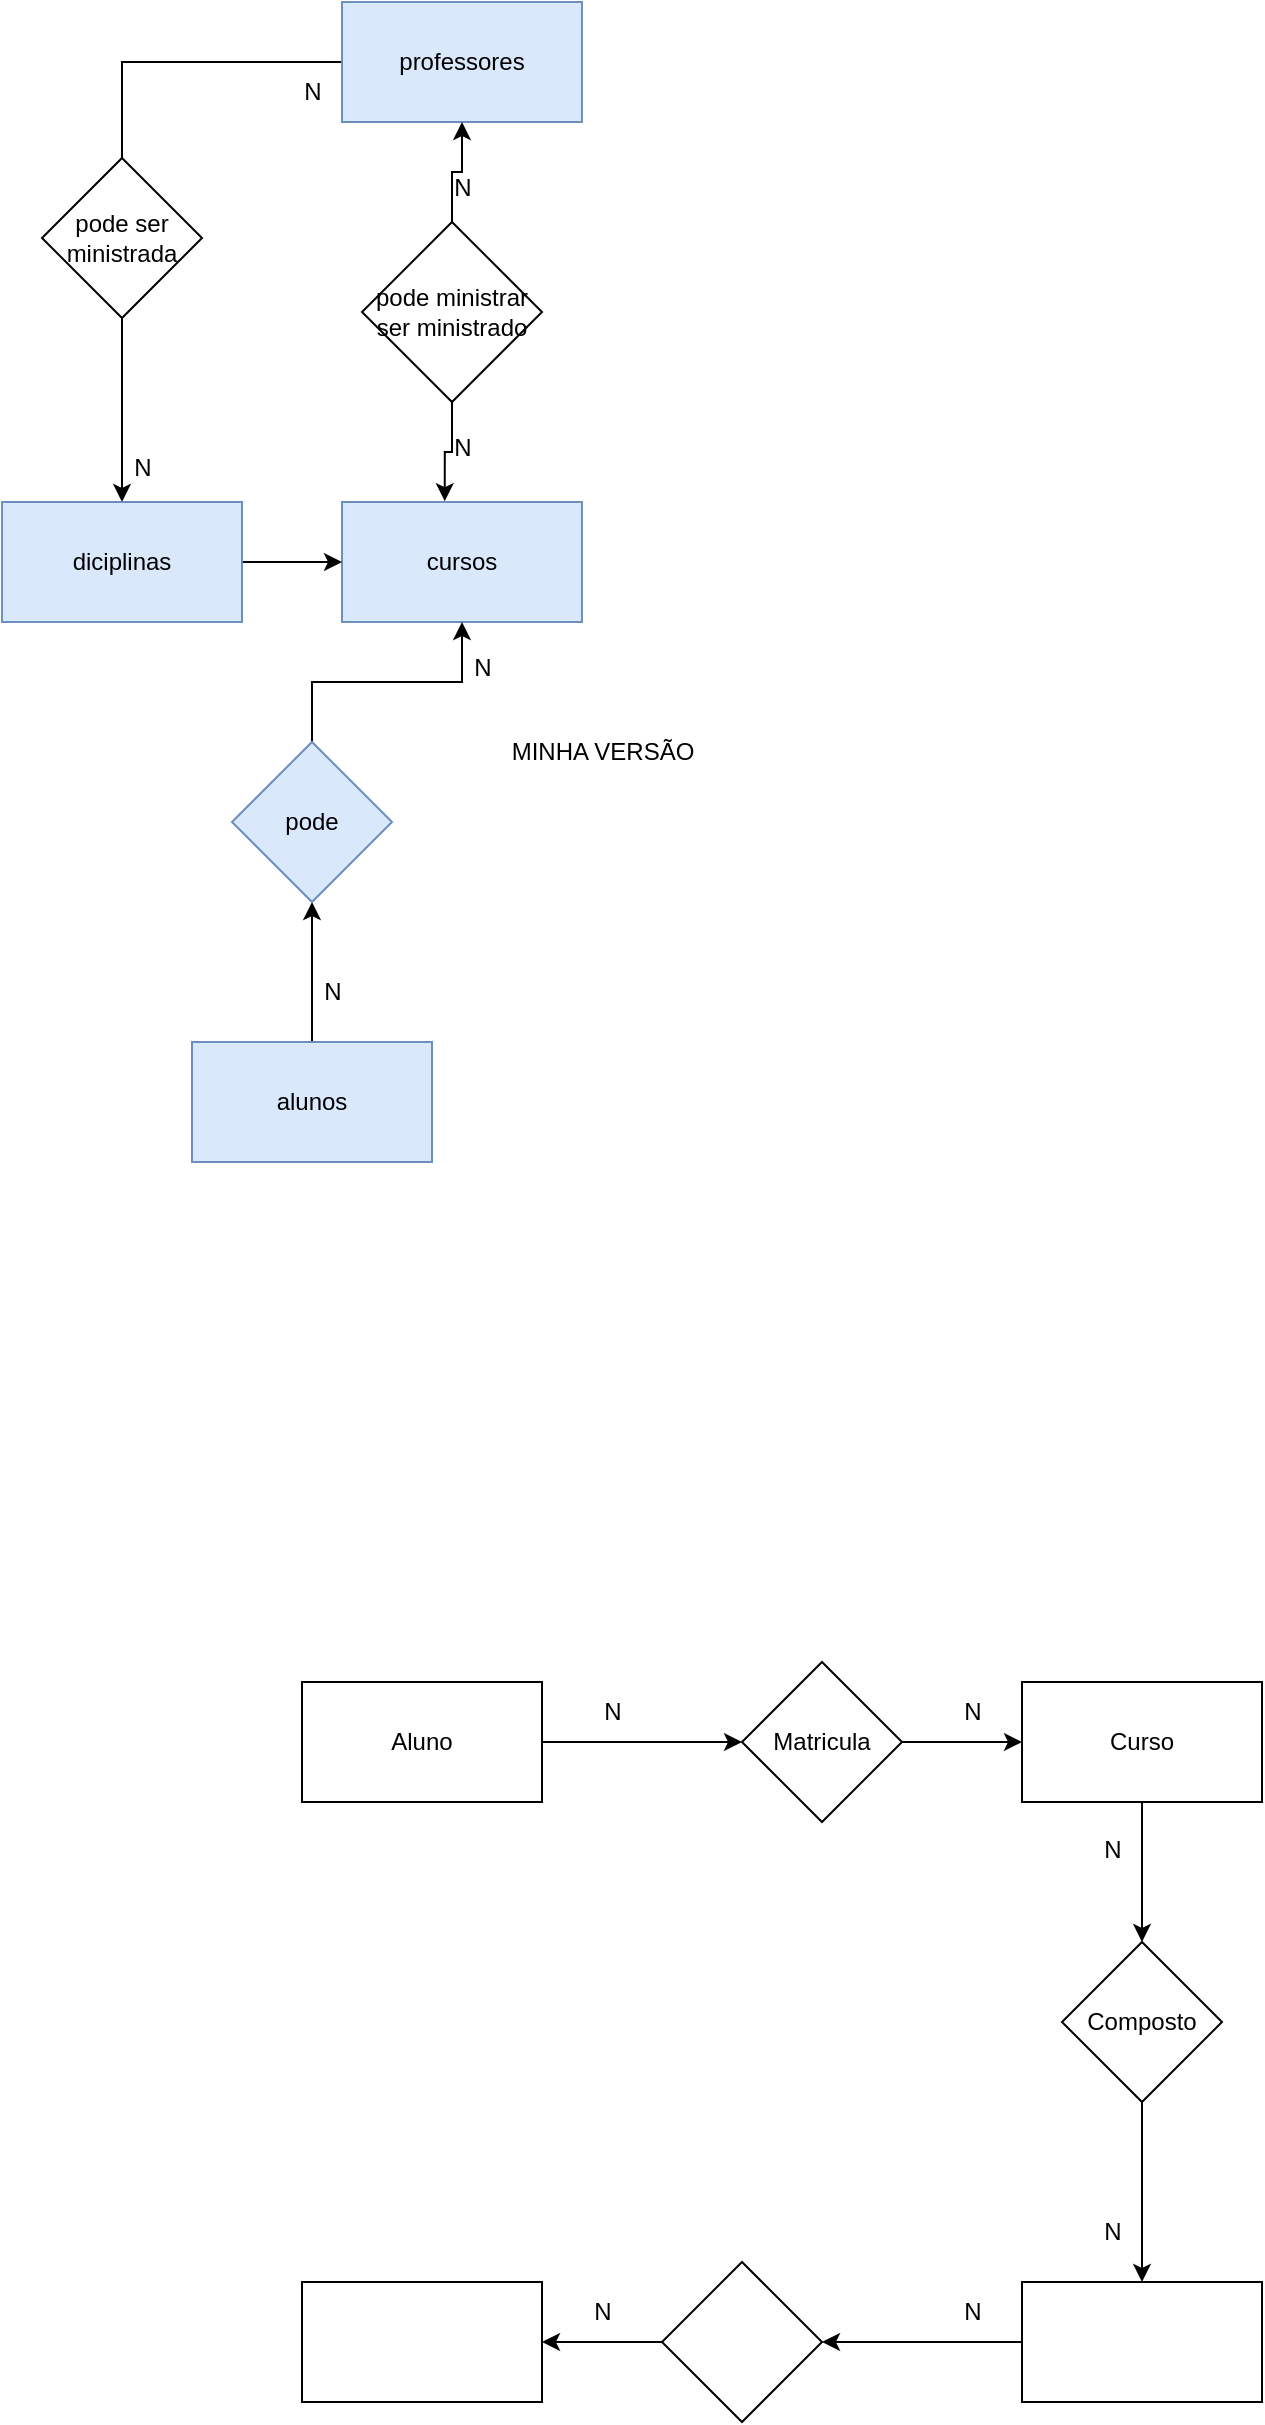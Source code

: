 <mxfile version="23.1.5" type="device">
  <diagram name="Página-1" id="F6LKTlLlodSu8AN0irfS">
    <mxGraphModel dx="1195" dy="650" grid="1" gridSize="10" guides="1" tooltips="1" connect="1" arrows="1" fold="1" page="1" pageScale="1" pageWidth="827" pageHeight="1169" background="none" math="0" shadow="0">
      <root>
        <mxCell id="0" />
        <mxCell id="1" parent="0" />
        <mxCell id="R8-_MVQVwgIJOagR7SR8-22" value="" style="edgeStyle=orthogonalEdgeStyle;rounded=0;orthogonalLoop=1;jettySize=auto;html=1;" edge="1" parent="1" source="R8-_MVQVwgIJOagR7SR8-1" target="R8-_MVQVwgIJOagR7SR8-21">
          <mxGeometry relative="1" as="geometry" />
        </mxCell>
        <mxCell id="R8-_MVQVwgIJOagR7SR8-1" value="alunos" style="rounded=0;whiteSpace=wrap;html=1;fillColor=#dae8fc;strokeColor=#6c8ebf;" vertex="1" parent="1">
          <mxGeometry x="275" y="780" width="120" height="60" as="geometry" />
        </mxCell>
        <mxCell id="R8-_MVQVwgIJOagR7SR8-18" style="edgeStyle=orthogonalEdgeStyle;rounded=0;orthogonalLoop=1;jettySize=auto;html=1;entryX=0.5;entryY=0;entryDx=0;entryDy=0;" edge="1" parent="1" source="R8-_MVQVwgIJOagR7SR8-2" target="R8-_MVQVwgIJOagR7SR8-10">
          <mxGeometry relative="1" as="geometry" />
        </mxCell>
        <mxCell id="R8-_MVQVwgIJOagR7SR8-2" value="professores" style="rounded=0;whiteSpace=wrap;html=1;fillColor=#dae8fc;strokeColor=#6c8ebf;" vertex="1" parent="1">
          <mxGeometry x="350" y="260" width="120" height="60" as="geometry" />
        </mxCell>
        <mxCell id="R8-_MVQVwgIJOagR7SR8-6" value="cursos" style="rounded=0;whiteSpace=wrap;html=1;fillColor=#dae8fc;strokeColor=#6c8ebf;" vertex="1" parent="1">
          <mxGeometry x="350" y="510" width="120" height="60" as="geometry" />
        </mxCell>
        <mxCell id="R8-_MVQVwgIJOagR7SR8-27" value="" style="edgeStyle=orthogonalEdgeStyle;rounded=0;orthogonalLoop=1;jettySize=auto;html=1;" edge="1" parent="1" source="R8-_MVQVwgIJOagR7SR8-10">
          <mxGeometry relative="1" as="geometry">
            <mxPoint x="350" y="540" as="targetPoint" />
          </mxGeometry>
        </mxCell>
        <mxCell id="R8-_MVQVwgIJOagR7SR8-10" value="diciplinas" style="rounded=0;whiteSpace=wrap;html=1;fillColor=#dae8fc;strokeColor=#6c8ebf;" vertex="1" parent="1">
          <mxGeometry x="180" y="510" width="120" height="60" as="geometry" />
        </mxCell>
        <mxCell id="R8-_MVQVwgIJOagR7SR8-15" style="edgeStyle=orthogonalEdgeStyle;rounded=0;orthogonalLoop=1;jettySize=auto;html=1;" edge="1" parent="1" source="R8-_MVQVwgIJOagR7SR8-12" target="R8-_MVQVwgIJOagR7SR8-2">
          <mxGeometry relative="1" as="geometry" />
        </mxCell>
        <mxCell id="R8-_MVQVwgIJOagR7SR8-12" value="pode ministrar&lt;br&gt;ser ministrado" style="rhombus;whiteSpace=wrap;html=1;" vertex="1" parent="1">
          <mxGeometry x="360" y="370" width="90" height="90" as="geometry" />
        </mxCell>
        <mxCell id="R8-_MVQVwgIJOagR7SR8-14" style="edgeStyle=orthogonalEdgeStyle;rounded=0;orthogonalLoop=1;jettySize=auto;html=1;entryX=0.428;entryY=-0.007;entryDx=0;entryDy=0;entryPerimeter=0;" edge="1" parent="1" source="R8-_MVQVwgIJOagR7SR8-12" target="R8-_MVQVwgIJOagR7SR8-6">
          <mxGeometry relative="1" as="geometry" />
        </mxCell>
        <mxCell id="R8-_MVQVwgIJOagR7SR8-16" value="N" style="text;html=1;align=center;verticalAlign=middle;resizable=0;points=[];autosize=1;strokeColor=none;fillColor=none;" vertex="1" parent="1">
          <mxGeometry x="395" y="338" width="30" height="30" as="geometry" />
        </mxCell>
        <mxCell id="R8-_MVQVwgIJOagR7SR8-17" value="N" style="text;html=1;align=center;verticalAlign=middle;resizable=0;points=[];autosize=1;strokeColor=none;fillColor=none;" vertex="1" parent="1">
          <mxGeometry x="395" y="468" width="30" height="30" as="geometry" />
        </mxCell>
        <mxCell id="R8-_MVQVwgIJOagR7SR8-19" value="N" style="text;html=1;align=center;verticalAlign=middle;resizable=0;points=[];autosize=1;strokeColor=none;fillColor=none;" vertex="1" parent="1">
          <mxGeometry x="320" y="290" width="30" height="30" as="geometry" />
        </mxCell>
        <mxCell id="R8-_MVQVwgIJOagR7SR8-20" value="N" style="text;html=1;align=center;verticalAlign=middle;resizable=0;points=[];autosize=1;strokeColor=none;fillColor=none;" vertex="1" parent="1">
          <mxGeometry x="235" y="478" width="30" height="30" as="geometry" />
        </mxCell>
        <mxCell id="R8-_MVQVwgIJOagR7SR8-23" style="edgeStyle=orthogonalEdgeStyle;rounded=0;orthogonalLoop=1;jettySize=auto;html=1;" edge="1" parent="1" source="R8-_MVQVwgIJOagR7SR8-21" target="R8-_MVQVwgIJOagR7SR8-6">
          <mxGeometry relative="1" as="geometry" />
        </mxCell>
        <mxCell id="R8-_MVQVwgIJOagR7SR8-21" value="pode" style="rhombus;whiteSpace=wrap;html=1;fillColor=#dae8fc;strokeColor=#6c8ebf;rounded=0;" vertex="1" parent="1">
          <mxGeometry x="295" y="630" width="80" height="80" as="geometry" />
        </mxCell>
        <mxCell id="R8-_MVQVwgIJOagR7SR8-24" value="pode ser ministrada" style="rhombus;whiteSpace=wrap;html=1;" vertex="1" parent="1">
          <mxGeometry x="200" y="338" width="80" height="80" as="geometry" />
        </mxCell>
        <mxCell id="R8-_MVQVwgIJOagR7SR8-25" value="N" style="text;html=1;align=center;verticalAlign=middle;resizable=0;points=[];autosize=1;strokeColor=none;fillColor=none;" vertex="1" parent="1">
          <mxGeometry x="330" y="740" width="30" height="30" as="geometry" />
        </mxCell>
        <mxCell id="R8-_MVQVwgIJOagR7SR8-26" value="N" style="text;html=1;align=center;verticalAlign=middle;resizable=0;points=[];autosize=1;strokeColor=none;fillColor=none;" vertex="1" parent="1">
          <mxGeometry x="405" y="578" width="30" height="30" as="geometry" />
        </mxCell>
        <mxCell id="R8-_MVQVwgIJOagR7SR8-48" value="MINHA VERSÃO" style="text;html=1;align=center;verticalAlign=middle;resizable=0;points=[];autosize=1;strokeColor=none;fillColor=none;" vertex="1" parent="1">
          <mxGeometry x="425" y="620" width="110" height="30" as="geometry" />
        </mxCell>
        <mxCell id="R8-_MVQVwgIJOagR7SR8-57" value="" style="edgeStyle=orthogonalEdgeStyle;rounded=0;orthogonalLoop=1;jettySize=auto;html=1;" edge="1" parent="1" source="R8-_MVQVwgIJOagR7SR8-49" target="R8-_MVQVwgIJOagR7SR8-56">
          <mxGeometry relative="1" as="geometry" />
        </mxCell>
        <mxCell id="R8-_MVQVwgIJOagR7SR8-49" value="Aluno" style="rounded=0;whiteSpace=wrap;html=1;" vertex="1" parent="1">
          <mxGeometry x="330" y="1100" width="120" height="60" as="geometry" />
        </mxCell>
        <mxCell id="R8-_MVQVwgIJOagR7SR8-81" style="edgeStyle=orthogonalEdgeStyle;rounded=0;orthogonalLoop=1;jettySize=auto;html=1;entryX=0;entryY=0.5;entryDx=0;entryDy=0;" edge="1" parent="1" source="R8-_MVQVwgIJOagR7SR8-56" target="R8-_MVQVwgIJOagR7SR8-58">
          <mxGeometry relative="1" as="geometry" />
        </mxCell>
        <mxCell id="R8-_MVQVwgIJOagR7SR8-56" value="Matricula" style="rhombus;whiteSpace=wrap;html=1;rounded=0;" vertex="1" parent="1">
          <mxGeometry x="550" y="1090" width="80" height="80" as="geometry" />
        </mxCell>
        <mxCell id="R8-_MVQVwgIJOagR7SR8-61" value="" style="edgeStyle=orthogonalEdgeStyle;rounded=0;orthogonalLoop=1;jettySize=auto;html=1;" edge="1" parent="1" source="R8-_MVQVwgIJOagR7SR8-58" target="R8-_MVQVwgIJOagR7SR8-60">
          <mxGeometry relative="1" as="geometry" />
        </mxCell>
        <mxCell id="R8-_MVQVwgIJOagR7SR8-58" value="Curso" style="whiteSpace=wrap;html=1;rounded=0;" vertex="1" parent="1">
          <mxGeometry x="690" y="1100" width="120" height="60" as="geometry" />
        </mxCell>
        <mxCell id="R8-_MVQVwgIJOagR7SR8-63" value="" style="edgeStyle=orthogonalEdgeStyle;rounded=0;orthogonalLoop=1;jettySize=auto;html=1;" edge="1" parent="1" source="R8-_MVQVwgIJOagR7SR8-60" target="R8-_MVQVwgIJOagR7SR8-62">
          <mxGeometry relative="1" as="geometry" />
        </mxCell>
        <mxCell id="R8-_MVQVwgIJOagR7SR8-60" value="Composto" style="rhombus;whiteSpace=wrap;html=1;rounded=0;" vertex="1" parent="1">
          <mxGeometry x="710" y="1230" width="80" height="80" as="geometry" />
        </mxCell>
        <mxCell id="R8-_MVQVwgIJOagR7SR8-67" value="" style="edgeStyle=orthogonalEdgeStyle;rounded=0;orthogonalLoop=1;jettySize=auto;html=1;" edge="1" parent="1" source="R8-_MVQVwgIJOagR7SR8-62" target="R8-_MVQVwgIJOagR7SR8-66">
          <mxGeometry relative="1" as="geometry" />
        </mxCell>
        <mxCell id="R8-_MVQVwgIJOagR7SR8-62" value="" style="whiteSpace=wrap;html=1;rounded=0;" vertex="1" parent="1">
          <mxGeometry x="690" y="1400" width="120" height="60" as="geometry" />
        </mxCell>
        <mxCell id="R8-_MVQVwgIJOagR7SR8-69" value="" style="edgeStyle=orthogonalEdgeStyle;rounded=0;orthogonalLoop=1;jettySize=auto;html=1;" edge="1" parent="1" source="R8-_MVQVwgIJOagR7SR8-66" target="R8-_MVQVwgIJOagR7SR8-68">
          <mxGeometry relative="1" as="geometry" />
        </mxCell>
        <mxCell id="R8-_MVQVwgIJOagR7SR8-66" value="" style="rhombus;whiteSpace=wrap;html=1;rounded=0;" vertex="1" parent="1">
          <mxGeometry x="510" y="1390" width="80" height="80" as="geometry" />
        </mxCell>
        <mxCell id="R8-_MVQVwgIJOagR7SR8-68" value="" style="whiteSpace=wrap;html=1;rounded=0;" vertex="1" parent="1">
          <mxGeometry x="330" y="1400" width="120" height="60" as="geometry" />
        </mxCell>
        <mxCell id="R8-_MVQVwgIJOagR7SR8-71" value="N" style="text;html=1;align=center;verticalAlign=middle;resizable=0;points=[];autosize=1;strokeColor=none;fillColor=none;" vertex="1" parent="1">
          <mxGeometry x="470" y="1100" width="30" height="30" as="geometry" />
        </mxCell>
        <mxCell id="R8-_MVQVwgIJOagR7SR8-72" value="N" style="text;html=1;align=center;verticalAlign=middle;resizable=0;points=[];autosize=1;strokeColor=none;fillColor=none;" vertex="1" parent="1">
          <mxGeometry x="720" y="1169" width="30" height="30" as="geometry" />
        </mxCell>
        <mxCell id="R8-_MVQVwgIJOagR7SR8-74" value="N" style="text;html=1;align=center;verticalAlign=middle;resizable=0;points=[];autosize=1;strokeColor=none;fillColor=none;" vertex="1" parent="1">
          <mxGeometry x="650" y="1400" width="30" height="30" as="geometry" />
        </mxCell>
        <mxCell id="R8-_MVQVwgIJOagR7SR8-75" value="N" style="text;html=1;align=center;verticalAlign=middle;resizable=0;points=[];autosize=1;strokeColor=none;fillColor=none;" vertex="1" parent="1">
          <mxGeometry x="465" y="1400" width="30" height="30" as="geometry" />
        </mxCell>
        <mxCell id="R8-_MVQVwgIJOagR7SR8-77" value="N" style="text;html=1;align=center;verticalAlign=middle;resizable=0;points=[];autosize=1;strokeColor=none;fillColor=none;" vertex="1" parent="1">
          <mxGeometry x="720" y="1360" width="30" height="30" as="geometry" />
        </mxCell>
        <mxCell id="R8-_MVQVwgIJOagR7SR8-82" value="N" style="text;html=1;align=center;verticalAlign=middle;resizable=0;points=[];autosize=1;strokeColor=none;fillColor=none;" vertex="1" parent="1">
          <mxGeometry x="650" y="1100" width="30" height="30" as="geometry" />
        </mxCell>
      </root>
    </mxGraphModel>
  </diagram>
</mxfile>
